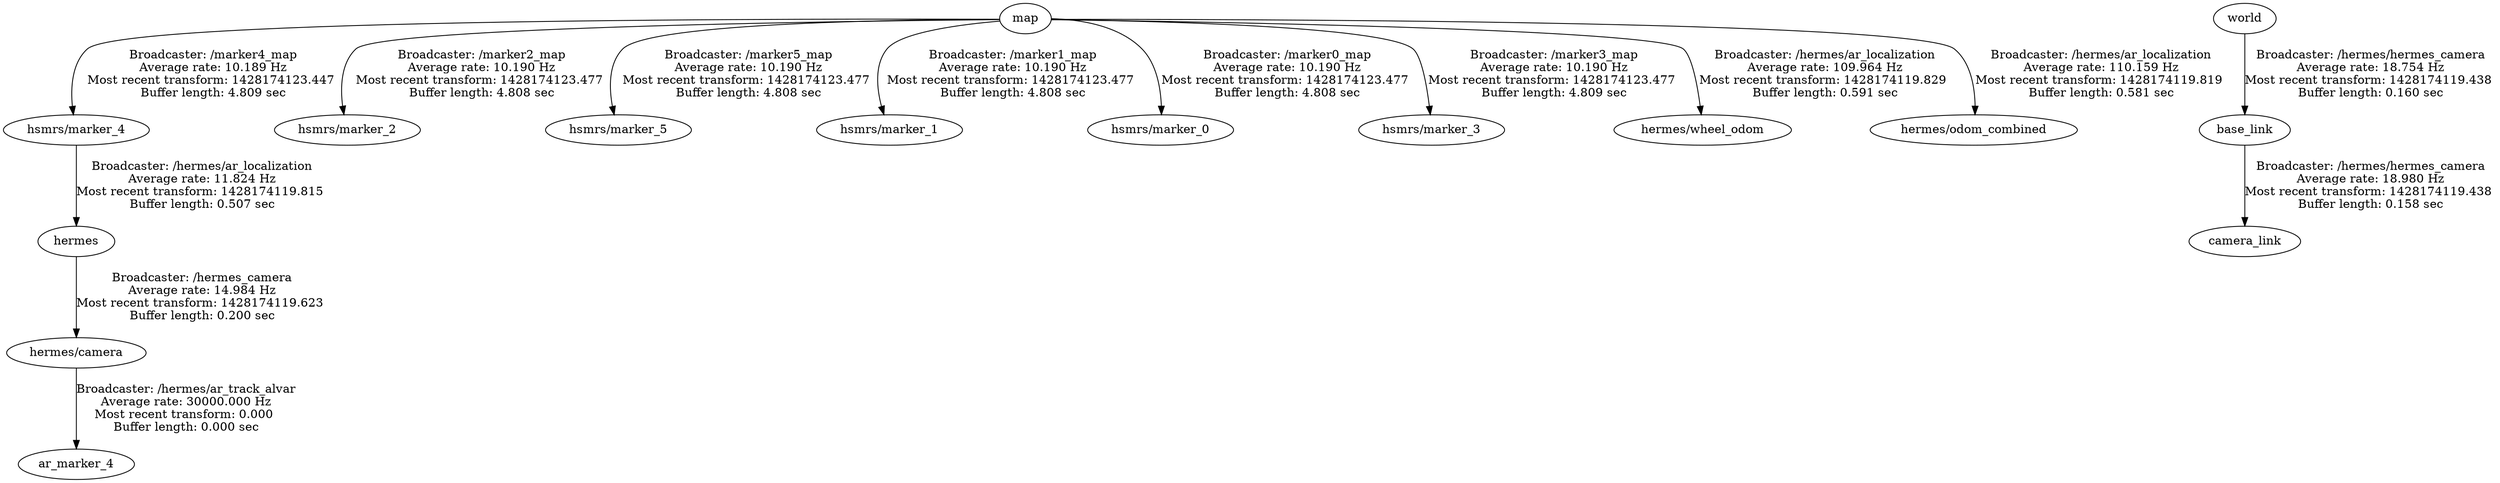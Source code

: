 digraph G {
"map" -> "hsmrs/marker_4"[label="Broadcaster: /marker4_map\nAverage rate: 10.189 Hz\nMost recent transform: 1428174123.447 \nBuffer length: 4.809 sec\n"];
"map" -> "hsmrs/marker_2"[label="Broadcaster: /marker2_map\nAverage rate: 10.190 Hz\nMost recent transform: 1428174123.477 \nBuffer length: 4.808 sec\n"];
"map" -> "hsmrs/marker_5"[label="Broadcaster: /marker5_map\nAverage rate: 10.190 Hz\nMost recent transform: 1428174123.477 \nBuffer length: 4.808 sec\n"];
"map" -> "hsmrs/marker_1"[label="Broadcaster: /marker1_map\nAverage rate: 10.190 Hz\nMost recent transform: 1428174123.477 \nBuffer length: 4.808 sec\n"];
"map" -> "hsmrs/marker_0"[label="Broadcaster: /marker0_map\nAverage rate: 10.190 Hz\nMost recent transform: 1428174123.477 \nBuffer length: 4.808 sec\n"];
"map" -> "hsmrs/marker_3"[label="Broadcaster: /marker3_map\nAverage rate: 10.190 Hz\nMost recent transform: 1428174123.477 \nBuffer length: 4.809 sec\n"];
"map" -> "hermes/wheel_odom"[label="Broadcaster: /hermes/ar_localization\nAverage rate: 109.964 Hz\nMost recent transform: 1428174119.829 \nBuffer length: 0.591 sec\n"];
"map" -> "hermes/odom_combined"[label="Broadcaster: /hermes/ar_localization\nAverage rate: 110.159 Hz\nMost recent transform: 1428174119.819 \nBuffer length: 0.581 sec\n"];
"hsmrs/marker_4" -> "hermes"[label="Broadcaster: /hermes/ar_localization\nAverage rate: 11.824 Hz\nMost recent transform: 1428174119.815 \nBuffer length: 0.507 sec\n"];
"hermes/camera" -> "ar_marker_4"[label="Broadcaster: /hermes/ar_track_alvar\nAverage rate: 30000.000 Hz\nMost recent transform: 0.000 \nBuffer length: 0.000 sec\n"];
"hermes" -> "hermes/camera"[label="Broadcaster: /hermes_camera\nAverage rate: 14.984 Hz\nMost recent transform: 1428174119.623 \nBuffer length: 0.200 sec\n"];
"world" -> "base_link"[label="Broadcaster: /hermes/hermes_camera\nAverage rate: 18.754 Hz\nMost recent transform: 1428174119.438 \nBuffer length: 0.160 sec\n"];
"base_link" -> "camera_link"[label="Broadcaster: /hermes/hermes_camera\nAverage rate: 18.980 Hz\nMost recent transform: 1428174119.438 \nBuffer length: 0.158 sec\n"];
}